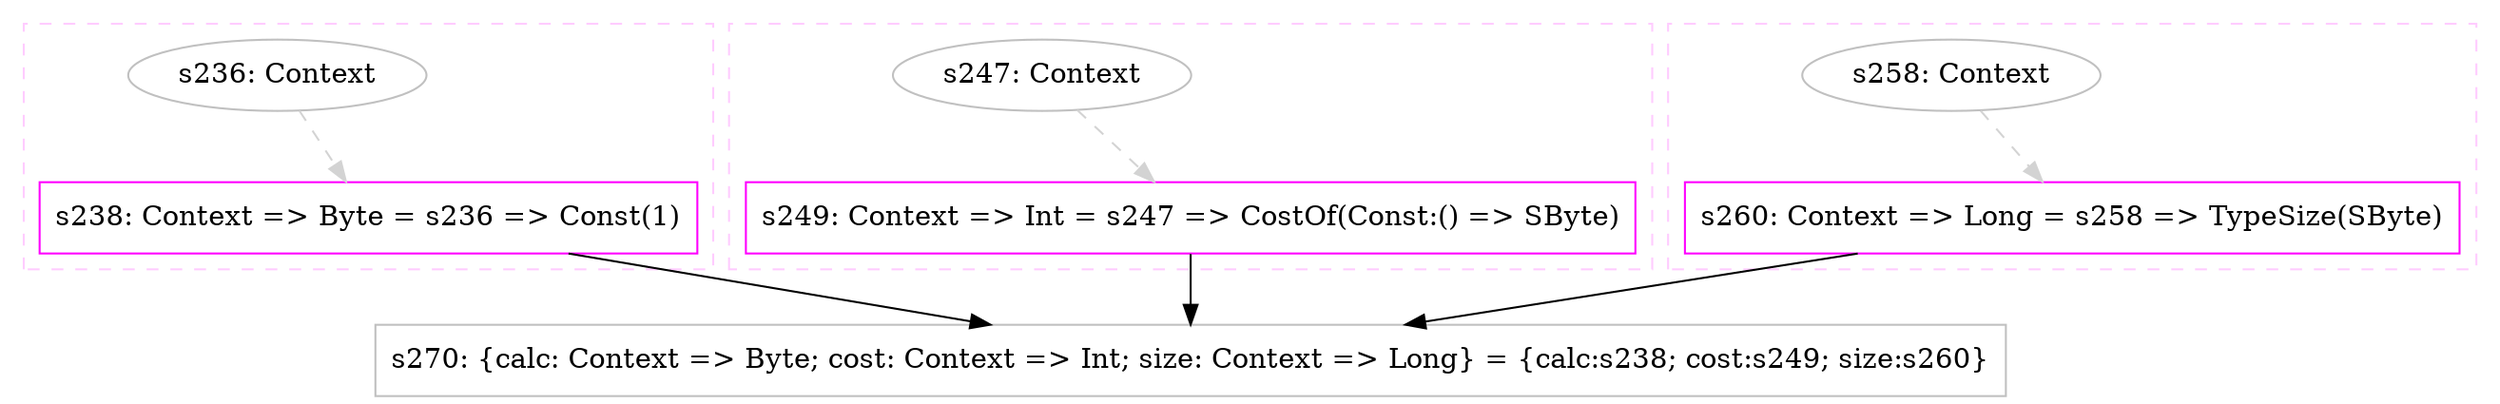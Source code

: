 digraph "byte" {
concentrate=true
node [style=filled, fillcolor=orangered]

subgraph cluster_s238 {
style=dashed; color="#FFCCFF"
"s236" [
label="s236: Context"
shape=oval, color=gray, tooltip="s236:Context", style=filled, fillcolor=white
]
"s238" [
label="s238: Context => Byte = s236 => Const(1)"
shape=box, color=magenta, tooltip="s238:Context => Byte", style=filled, fillcolor=white
]
{rank=source; s236}
{rank=sink; s238}
}
subgraph cluster_s249 {
style=dashed; color="#FFCCFF"
"s247" [
label="s247: Context"
shape=oval, color=gray, tooltip="s247:Context", style=filled, fillcolor=white
]
"s249" [
label="s249: Context => Int = s247 => CostOf(Const:() => SByte)"
shape=box, color=magenta, tooltip="s249:Context => Int", style=filled, fillcolor=white
]
{rank=source; s247}
{rank=sink; s249}
}
subgraph cluster_s260 {
style=dashed; color="#FFCCFF"
"s258" [
label="s258: Context"
shape=oval, color=gray, tooltip="s258:Context", style=filled, fillcolor=white
]
"s260" [
label="s260: Context => Long = s258 => TypeSize(SByte)"
shape=box, color=magenta, tooltip="s260:Context => Long", style=filled, fillcolor=white
]
{rank=source; s258}
{rank=sink; s260}
}
"s270" [
label="s270: {calc: Context => Byte; cost: Context => Int; size: Context => Long} = {calc:s238; cost:s249; size:s260}"
shape=box, color=gray, tooltip="s270:{calc: Context => Byte; cost: Context => Int; size: Context => Long}", style=filled, fillcolor=white
]
"s247" -> "s249" [style=dashed, color=lightgray, weight=0]
"s236" -> "s238" [style=dashed, color=lightgray, weight=0]
"s238" -> "s270" [style=solid]
"s249" -> "s270" [style=solid]
"s260" -> "s270" [style=solid]
"s258" -> "s260" [style=dashed, color=lightgray, weight=0]
}
